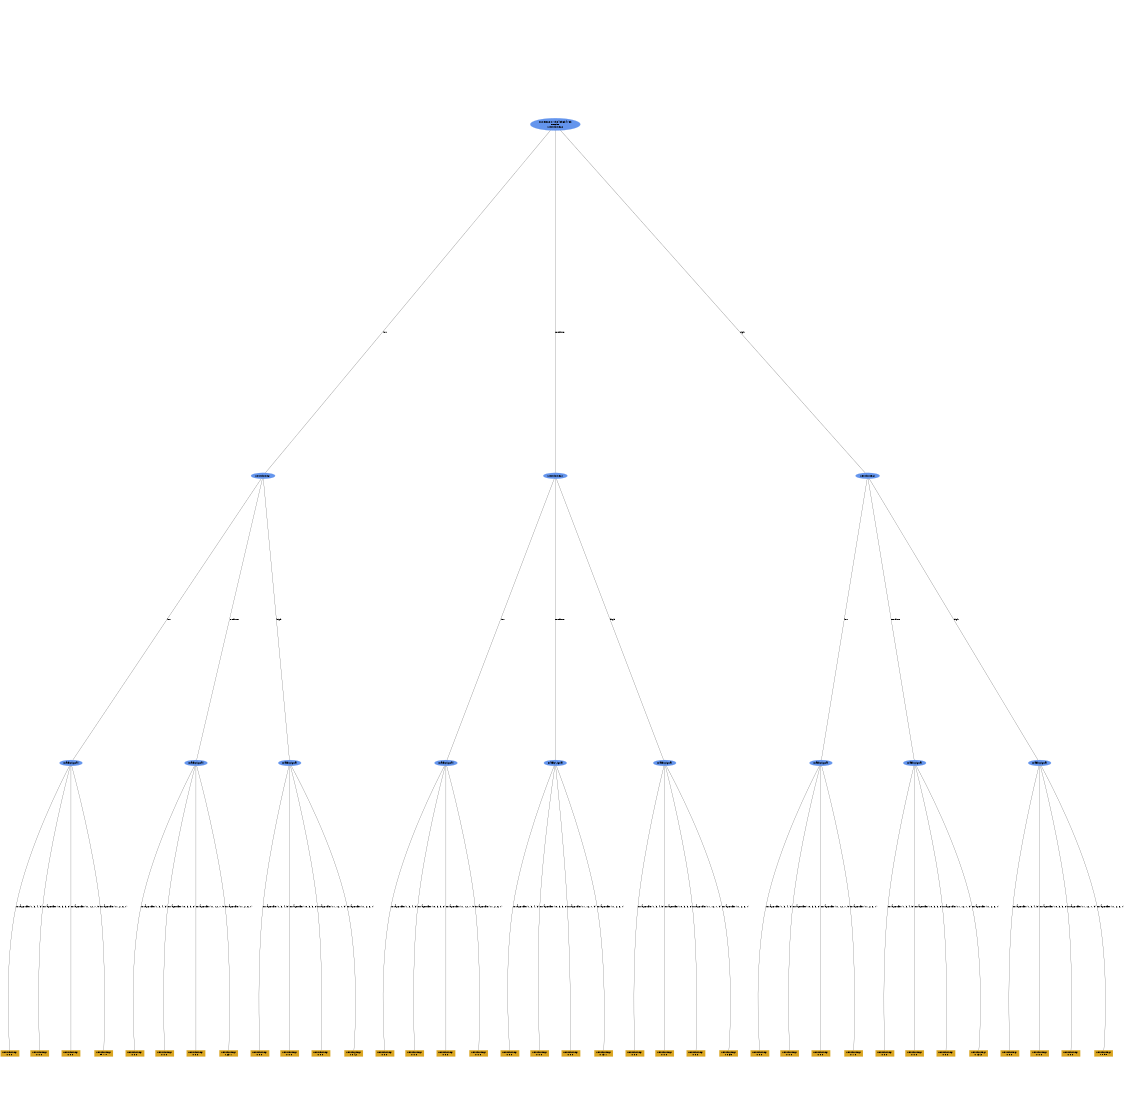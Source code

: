 digraph "DD" {
size = "7.5,10"
ratio=1.0;
center = true;
edge [dir = none];
{ rank = same; node [shape=ellipse, style=filled, color=cornflowerblue];"8900" [label="score=68.07158485634733\nN=250\nWest_in_seg2"];}
{ rank = same; node [shape=ellipse, style=filled, color=cornflowerblue];"8913" [label="West_in_seg1"];}
{ rank = same; node [shape=ellipse, style=filled, color=cornflowerblue];"8926" [label="West_in_seg1"];}
{ rank = same; node [shape=ellipse, style=filled, color=cornflowerblue];"8939" [label="West_in_seg1"];}
{ rank = same; node [shape=ellipse, style=filled, color=cornflowerblue];"8948" [label="TrafficSignal"];}
{ rank = same; node [shape=ellipse, style=filled, color=cornflowerblue];"8958" [label="TrafficSignal"];}
{ rank = same; node [shape=ellipse, style=filled, color=cornflowerblue];"8968" [label="TrafficSignal"];}
{ rank = same; node [shape=ellipse, style=filled, color=cornflowerblue];"8978" [label="TrafficSignal"];}
{ rank = same; node [shape=ellipse, style=filled, color=cornflowerblue];"8988" [label="TrafficSignal"];}
{ rank = same; node [shape=ellipse, style=filled, color=cornflowerblue];"8998" [label="TrafficSignal"];}
{ rank = same; node [shape=ellipse, style=filled, color=cornflowerblue];"9008" [label="TrafficSignal"];}
{ rank = same; node [shape=ellipse, style=filled, color=cornflowerblue];"9018" [label="TrafficSignal"];}
{ rank = same; node [shape=ellipse, style=filled, color=cornflowerblue];"9028" [label="TrafficSignal"];}
{ rank = same; node [shape=box, style=filled, color=goldenrod];"8949" [label="West_in_seg1\n0 0 0 "];}
{ rank = same; node [shape=box, style=filled, color=goldenrod];"8950" [label="West_in_seg1\n0 0 0 "];}
{ rank = same; node [shape=box, style=filled, color=goldenrod];"8951" [label="West_in_seg1\n0 0 0 "];}
{ rank = same; node [shape=box, style=filled, color=goldenrod];"8952" [label="West_in_seg1\n55 1 0 "];}
{ rank = same; node [shape=box, style=filled, color=goldenrod];"8959" [label="West_in_seg1\n0 0 0 "];}
{ rank = same; node [shape=box, style=filled, color=goldenrod];"8960" [label="West_in_seg1\n0 0 0 "];}
{ rank = same; node [shape=box, style=filled, color=goldenrod];"8961" [label="West_in_seg1\n0 0 0 "];}
{ rank = same; node [shape=box, style=filled, color=goldenrod];"8962" [label="West_in_seg1\n0 23 1 "];}
{ rank = same; node [shape=box, style=filled, color=goldenrod];"8969" [label="West_in_seg1\n0 0 0 "];}
{ rank = same; node [shape=box, style=filled, color=goldenrod];"8970" [label="West_in_seg1\n0 0 0 "];}
{ rank = same; node [shape=box, style=filled, color=goldenrod];"8971" [label="West_in_seg1\n0 0 0 "];}
{ rank = same; node [shape=box, style=filled, color=goldenrod];"8972" [label="West_in_seg1\n0 0 42 "];}
{ rank = same; node [shape=box, style=filled, color=goldenrod];"8979" [label="West_in_seg1\n0 0 0 "];}
{ rank = same; node [shape=box, style=filled, color=goldenrod];"8980" [label="West_in_seg1\n0 0 0 "];}
{ rank = same; node [shape=box, style=filled, color=goldenrod];"8981" [label="West_in_seg1\n0 0 0 "];}
{ rank = same; node [shape=box, style=filled, color=goldenrod];"8982" [label="West_in_seg1\n0 0 0 "];}
{ rank = same; node [shape=box, style=filled, color=goldenrod];"8989" [label="West_in_seg1\n0 0 0 "];}
{ rank = same; node [shape=box, style=filled, color=goldenrod];"8990" [label="West_in_seg1\n0 0 0 "];}
{ rank = same; node [shape=box, style=filled, color=goldenrod];"8991" [label="West_in_seg1\n0 0 0 "];}
{ rank = same; node [shape=box, style=filled, color=goldenrod];"8992" [label="West_in_seg1\n0 13 1 "];}
{ rank = same; node [shape=box, style=filled, color=goldenrod];"8999" [label="West_in_seg1\n0 0 0 "];}
{ rank = same; node [shape=box, style=filled, color=goldenrod];"9000" [label="West_in_seg1\n0 0 0 "];}
{ rank = same; node [shape=box, style=filled, color=goldenrod];"9001" [label="West_in_seg1\n0 0 0 "];}
{ rank = same; node [shape=box, style=filled, color=goldenrod];"9002" [label="West_in_seg1\n0 0 39 "];}
{ rank = same; node [shape=box, style=filled, color=goldenrod];"9009" [label="West_in_seg1\n0 0 0 "];}
{ rank = same; node [shape=box, style=filled, color=goldenrod];"9010" [label="West_in_seg1\n0 0 0 "];}
{ rank = same; node [shape=box, style=filled, color=goldenrod];"9011" [label="West_in_seg1\n0 0 0 "];}
{ rank = same; node [shape=box, style=filled, color=goldenrod];"9012" [label="West_in_seg1\n0 1 0 "];}
{ rank = same; node [shape=box, style=filled, color=goldenrod];"9019" [label="West_in_seg1\n0 0 0 "];}
{ rank = same; node [shape=box, style=filled, color=goldenrod];"9020" [label="West_in_seg1\n0 0 0 "];}
{ rank = same; node [shape=box, style=filled, color=goldenrod];"9021" [label="West_in_seg1\n0 0 0 "];}
{ rank = same; node [shape=box, style=filled, color=goldenrod];"9022" [label="West_in_seg1\n0 13 3 "];}
{ rank = same; node [shape=box, style=filled, color=goldenrod];"9029" [label="West_in_seg1\n0 0 0 "];}
{ rank = same; node [shape=box, style=filled, color=goldenrod];"9030" [label="West_in_seg1\n0 0 0 "];}
{ rank = same; node [shape=box, style=filled, color=goldenrod];"9031" [label="West_in_seg1\n0 0 0 "];}
{ rank = same; node [shape=box, style=filled, color=goldenrod];"9032" [label="West_in_seg1\n0 0 58 "];}
"8900" -> "8913" [label = "low"];
"8900" -> "8926" [label = "medium"];
"8900" -> "8939" [label = "high"];
"8913" -> "8948" [label = "low"];
"8913" -> "8958" [label = "medium"];
"8913" -> "8968" [label = "high"];
"8926" -> "8978" [label = "low"];
"8926" -> "8988" [label = "medium"];
"8926" -> "8998" [label = "high"];
"8939" -> "9008" [label = "low"];
"8939" -> "9018" [label = "medium"];
"8939" -> "9028" [label = "high"];
"8948" -> "8949" [label = "ArrayBuffer(1, 3, 4, 5)"];
"8948" -> "8950" [label = "ArrayBuffer(10, 3, 5, 8)"];
"8948" -> "8951" [label = "ArrayBuffer(11, 12, 7, 9)"];
"8948" -> "8952" [label = "ArrayBuffer(11, 2, 6, 7)"];
"8958" -> "8959" [label = "ArrayBuffer(1, 3, 4, 5)"];
"8958" -> "8960" [label = "ArrayBuffer(10, 3, 5, 8)"];
"8958" -> "8961" [label = "ArrayBuffer(11, 12, 7, 9)"];
"8958" -> "8962" [label = "ArrayBuffer(11, 2, 6, 7)"];
"8968" -> "8969" [label = "ArrayBuffer(1, 3, 4, 5)"];
"8968" -> "8970" [label = "ArrayBuffer(10, 3, 5, 8)"];
"8968" -> "8971" [label = "ArrayBuffer(11, 12, 7, 9)"];
"8968" -> "8972" [label = "ArrayBuffer(11, 2, 6, 7)"];
"8978" -> "8979" [label = "ArrayBuffer(1, 3, 4, 5)"];
"8978" -> "8980" [label = "ArrayBuffer(10, 3, 5, 8)"];
"8978" -> "8981" [label = "ArrayBuffer(11, 12, 7, 9)"];
"8978" -> "8982" [label = "ArrayBuffer(11, 2, 6, 7)"];
"8988" -> "8989" [label = "ArrayBuffer(1, 3, 4, 5)"];
"8988" -> "8990" [label = "ArrayBuffer(10, 3, 5, 8)"];
"8988" -> "8991" [label = "ArrayBuffer(11, 12, 7, 9)"];
"8988" -> "8992" [label = "ArrayBuffer(11, 2, 6, 7)"];
"8998" -> "8999" [label = "ArrayBuffer(1, 3, 4, 5)"];
"8998" -> "9000" [label = "ArrayBuffer(10, 3, 5, 8)"];
"8998" -> "9001" [label = "ArrayBuffer(11, 12, 7, 9)"];
"8998" -> "9002" [label = "ArrayBuffer(11, 2, 6, 7)"];
"9008" -> "9009" [label = "ArrayBuffer(1, 3, 4, 5)"];
"9008" -> "9010" [label = "ArrayBuffer(10, 3, 5, 8)"];
"9008" -> "9011" [label = "ArrayBuffer(11, 12, 7, 9)"];
"9008" -> "9012" [label = "ArrayBuffer(11, 2, 6, 7)"];
"9018" -> "9019" [label = "ArrayBuffer(1, 3, 4, 5)"];
"9018" -> "9020" [label = "ArrayBuffer(10, 3, 5, 8)"];
"9018" -> "9021" [label = "ArrayBuffer(11, 12, 7, 9)"];
"9018" -> "9022" [label = "ArrayBuffer(11, 2, 6, 7)"];
"9028" -> "9029" [label = "ArrayBuffer(1, 3, 4, 5)"];
"9028" -> "9030" [label = "ArrayBuffer(10, 3, 5, 8)"];
"9028" -> "9031" [label = "ArrayBuffer(11, 12, 7, 9)"];
"9028" -> "9032" [label = "ArrayBuffer(11, 2, 6, 7)"];

}